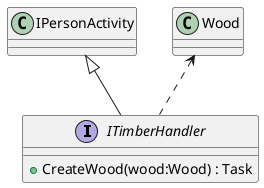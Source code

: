@startuml
interface ITimberHandler {
    + CreateWood(wood:Wood) : Task
}
IPersonActivity <|-- ITimberHandler
Wood <.. ITimberHandler
@enduml
